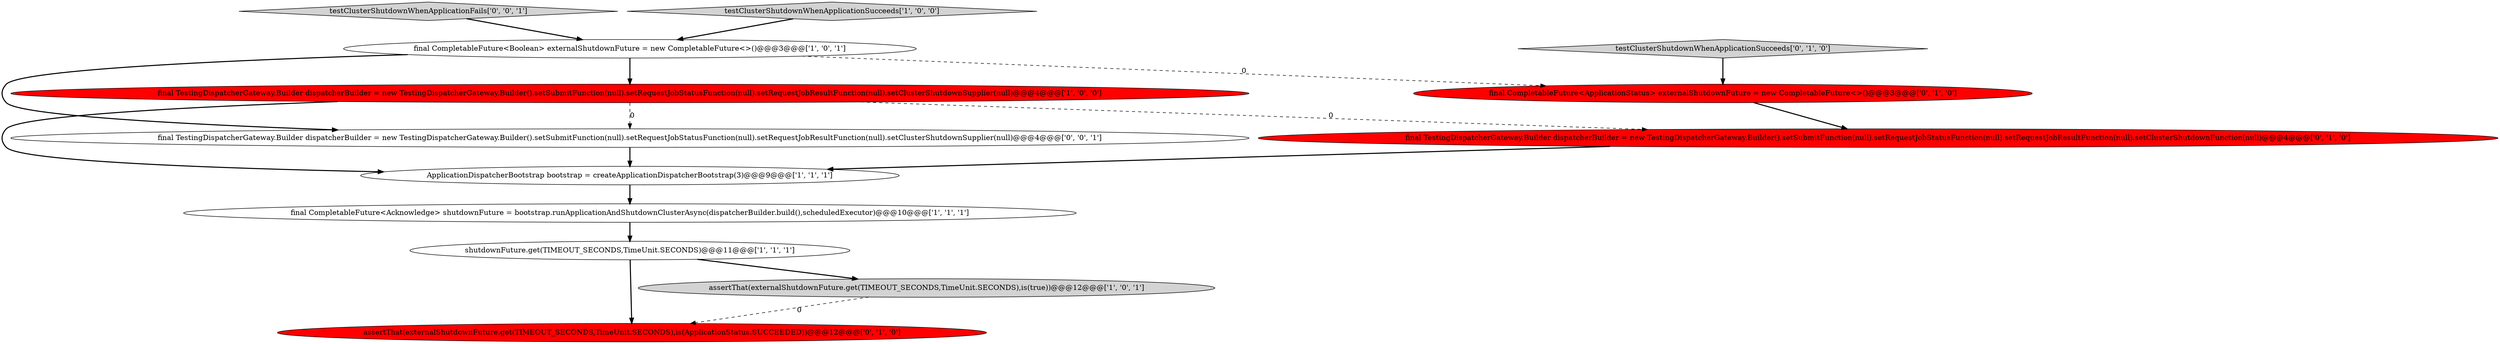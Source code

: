 digraph {
12 [style = filled, label = "testClusterShutdownWhenApplicationFails['0', '0', '1']", fillcolor = lightgray, shape = diamond image = "AAA0AAABBB3BBB"];
8 [style = filled, label = "final TestingDispatcherGateway.Builder dispatcherBuilder = new TestingDispatcherGateway.Builder().setSubmitFunction(null).setRequestJobStatusFunction(null).setRequestJobResultFunction(null).setClusterShutdownFunction(null)@@@4@@@['0', '1', '0']", fillcolor = red, shape = ellipse image = "AAA1AAABBB2BBB"];
11 [style = filled, label = "final TestingDispatcherGateway.Builder dispatcherBuilder = new TestingDispatcherGateway.Builder().setSubmitFunction(null).setRequestJobStatusFunction(null).setRequestJobResultFunction(null).setClusterShutdownSupplier(null)@@@4@@@['0', '0', '1']", fillcolor = white, shape = ellipse image = "AAA0AAABBB3BBB"];
9 [style = filled, label = "final CompletableFuture<ApplicationStatus> externalShutdownFuture = new CompletableFuture<>()@@@3@@@['0', '1', '0']", fillcolor = red, shape = ellipse image = "AAA1AAABBB2BBB"];
10 [style = filled, label = "assertThat(externalShutdownFuture.get(TIMEOUT_SECONDS,TimeUnit.SECONDS),is(ApplicationStatus.SUCCEEDED))@@@12@@@['0', '1', '0']", fillcolor = red, shape = ellipse image = "AAA1AAABBB2BBB"];
4 [style = filled, label = "testClusterShutdownWhenApplicationSucceeds['1', '0', '0']", fillcolor = lightgray, shape = diamond image = "AAA0AAABBB1BBB"];
7 [style = filled, label = "testClusterShutdownWhenApplicationSucceeds['0', '1', '0']", fillcolor = lightgray, shape = diamond image = "AAA0AAABBB2BBB"];
0 [style = filled, label = "final CompletableFuture<Acknowledge> shutdownFuture = bootstrap.runApplicationAndShutdownClusterAsync(dispatcherBuilder.build(),scheduledExecutor)@@@10@@@['1', '1', '1']", fillcolor = white, shape = ellipse image = "AAA0AAABBB1BBB"];
3 [style = filled, label = "final CompletableFuture<Boolean> externalShutdownFuture = new CompletableFuture<>()@@@3@@@['1', '0', '1']", fillcolor = white, shape = ellipse image = "AAA0AAABBB1BBB"];
5 [style = filled, label = "shutdownFuture.get(TIMEOUT_SECONDS,TimeUnit.SECONDS)@@@11@@@['1', '1', '1']", fillcolor = white, shape = ellipse image = "AAA0AAABBB1BBB"];
2 [style = filled, label = "ApplicationDispatcherBootstrap bootstrap = createApplicationDispatcherBootstrap(3)@@@9@@@['1', '1', '1']", fillcolor = white, shape = ellipse image = "AAA0AAABBB1BBB"];
1 [style = filled, label = "final TestingDispatcherGateway.Builder dispatcherBuilder = new TestingDispatcherGateway.Builder().setSubmitFunction(null).setRequestJobStatusFunction(null).setRequestJobResultFunction(null).setClusterShutdownSupplier(null)@@@4@@@['1', '0', '0']", fillcolor = red, shape = ellipse image = "AAA1AAABBB1BBB"];
6 [style = filled, label = "assertThat(externalShutdownFuture.get(TIMEOUT_SECONDS,TimeUnit.SECONDS),is(true))@@@12@@@['1', '0', '1']", fillcolor = lightgray, shape = ellipse image = "AAA0AAABBB1BBB"];
3->11 [style = bold, label=""];
7->9 [style = bold, label=""];
5->10 [style = bold, label=""];
4->3 [style = bold, label=""];
1->8 [style = dashed, label="0"];
6->10 [style = dashed, label="0"];
1->2 [style = bold, label=""];
2->0 [style = bold, label=""];
12->3 [style = bold, label=""];
5->6 [style = bold, label=""];
3->1 [style = bold, label=""];
8->2 [style = bold, label=""];
9->8 [style = bold, label=""];
3->9 [style = dashed, label="0"];
1->11 [style = dashed, label="0"];
11->2 [style = bold, label=""];
0->5 [style = bold, label=""];
}
